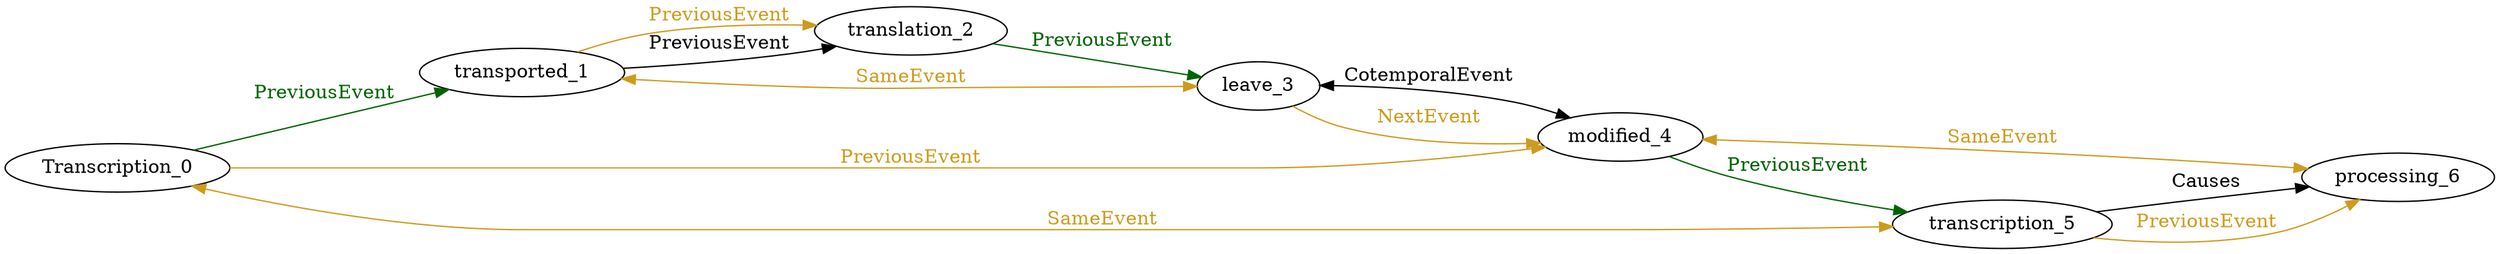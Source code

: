 digraph finite_state_machine { 
	rankdir=LR;
	size="50,50";
node0 [label = "Transcription_0"]
node1 [label = "transported_1"]
node2 [label = "translation_2"]
node3 [label = "leave_3"]
node4 [label = "modified_4"]
node5 [label = "transcription_5"]
node6 [label = "processing_6"]
node0 -> node4 [ label = "PreviousEvent" fontcolor="goldenrod3"  color = "goldenrod3"];
node0 -> node5 [ label = "SameEvent" fontcolor="goldenrod3" dir = "both" color = "goldenrod3"];
node1 -> node2 [ label = "PreviousEvent" fontcolor="black"  color = "Black"];
node1 -> node2 [ label = "PreviousEvent" fontcolor="goldenrod3"  color = "goldenrod3"];
node1 -> node3 [ label = "SameEvent" fontcolor="goldenrod3" dir = "both" color = "goldenrod3"];
node3 -> node4 [ label = "CotemporalEvent" fontcolor="black" dir = "both" color = "Black"];
node3 -> node4 [ label = "NextEvent" fontcolor="goldenrod3"  color = "goldenrod3"];
node4 -> node6 [ label = "SameEvent" fontcolor="goldenrod3" dir = "both" color = "goldenrod3"];
node5 -> node6 [ label = "Causes" fontcolor="black"  color = "Black"];
node5 -> node6 [ label = "PreviousEvent" fontcolor="goldenrod3"  color = "goldenrod3"];
node0 -> node1 [ label = "PreviousEvent" fontcolor="darkgreen"  color = "darkgreen"];
node2 -> node3 [ label = "PreviousEvent" fontcolor="darkgreen"  color = "darkgreen"];
node4 -> node5 [ label = "PreviousEvent" fontcolor="darkgreen"  color = "darkgreen"];
}